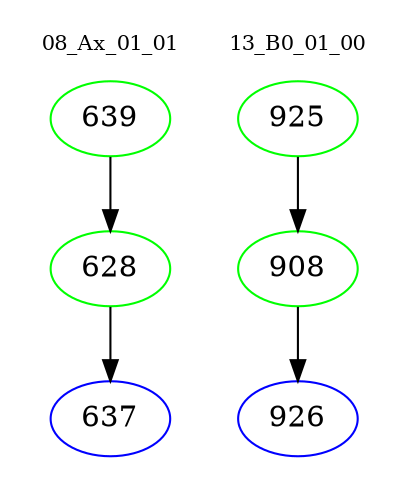 digraph{
subgraph cluster_0 {
color = white
label = "08_Ax_01_01";
fontsize=10;
T0_639 [label="639", color="green"]
T0_639 -> T0_628 [color="black"]
T0_628 [label="628", color="green"]
T0_628 -> T0_637 [color="black"]
T0_637 [label="637", color="blue"]
}
subgraph cluster_1 {
color = white
label = "13_B0_01_00";
fontsize=10;
T1_925 [label="925", color="green"]
T1_925 -> T1_908 [color="black"]
T1_908 [label="908", color="green"]
T1_908 -> T1_926 [color="black"]
T1_926 [label="926", color="blue"]
}
}
